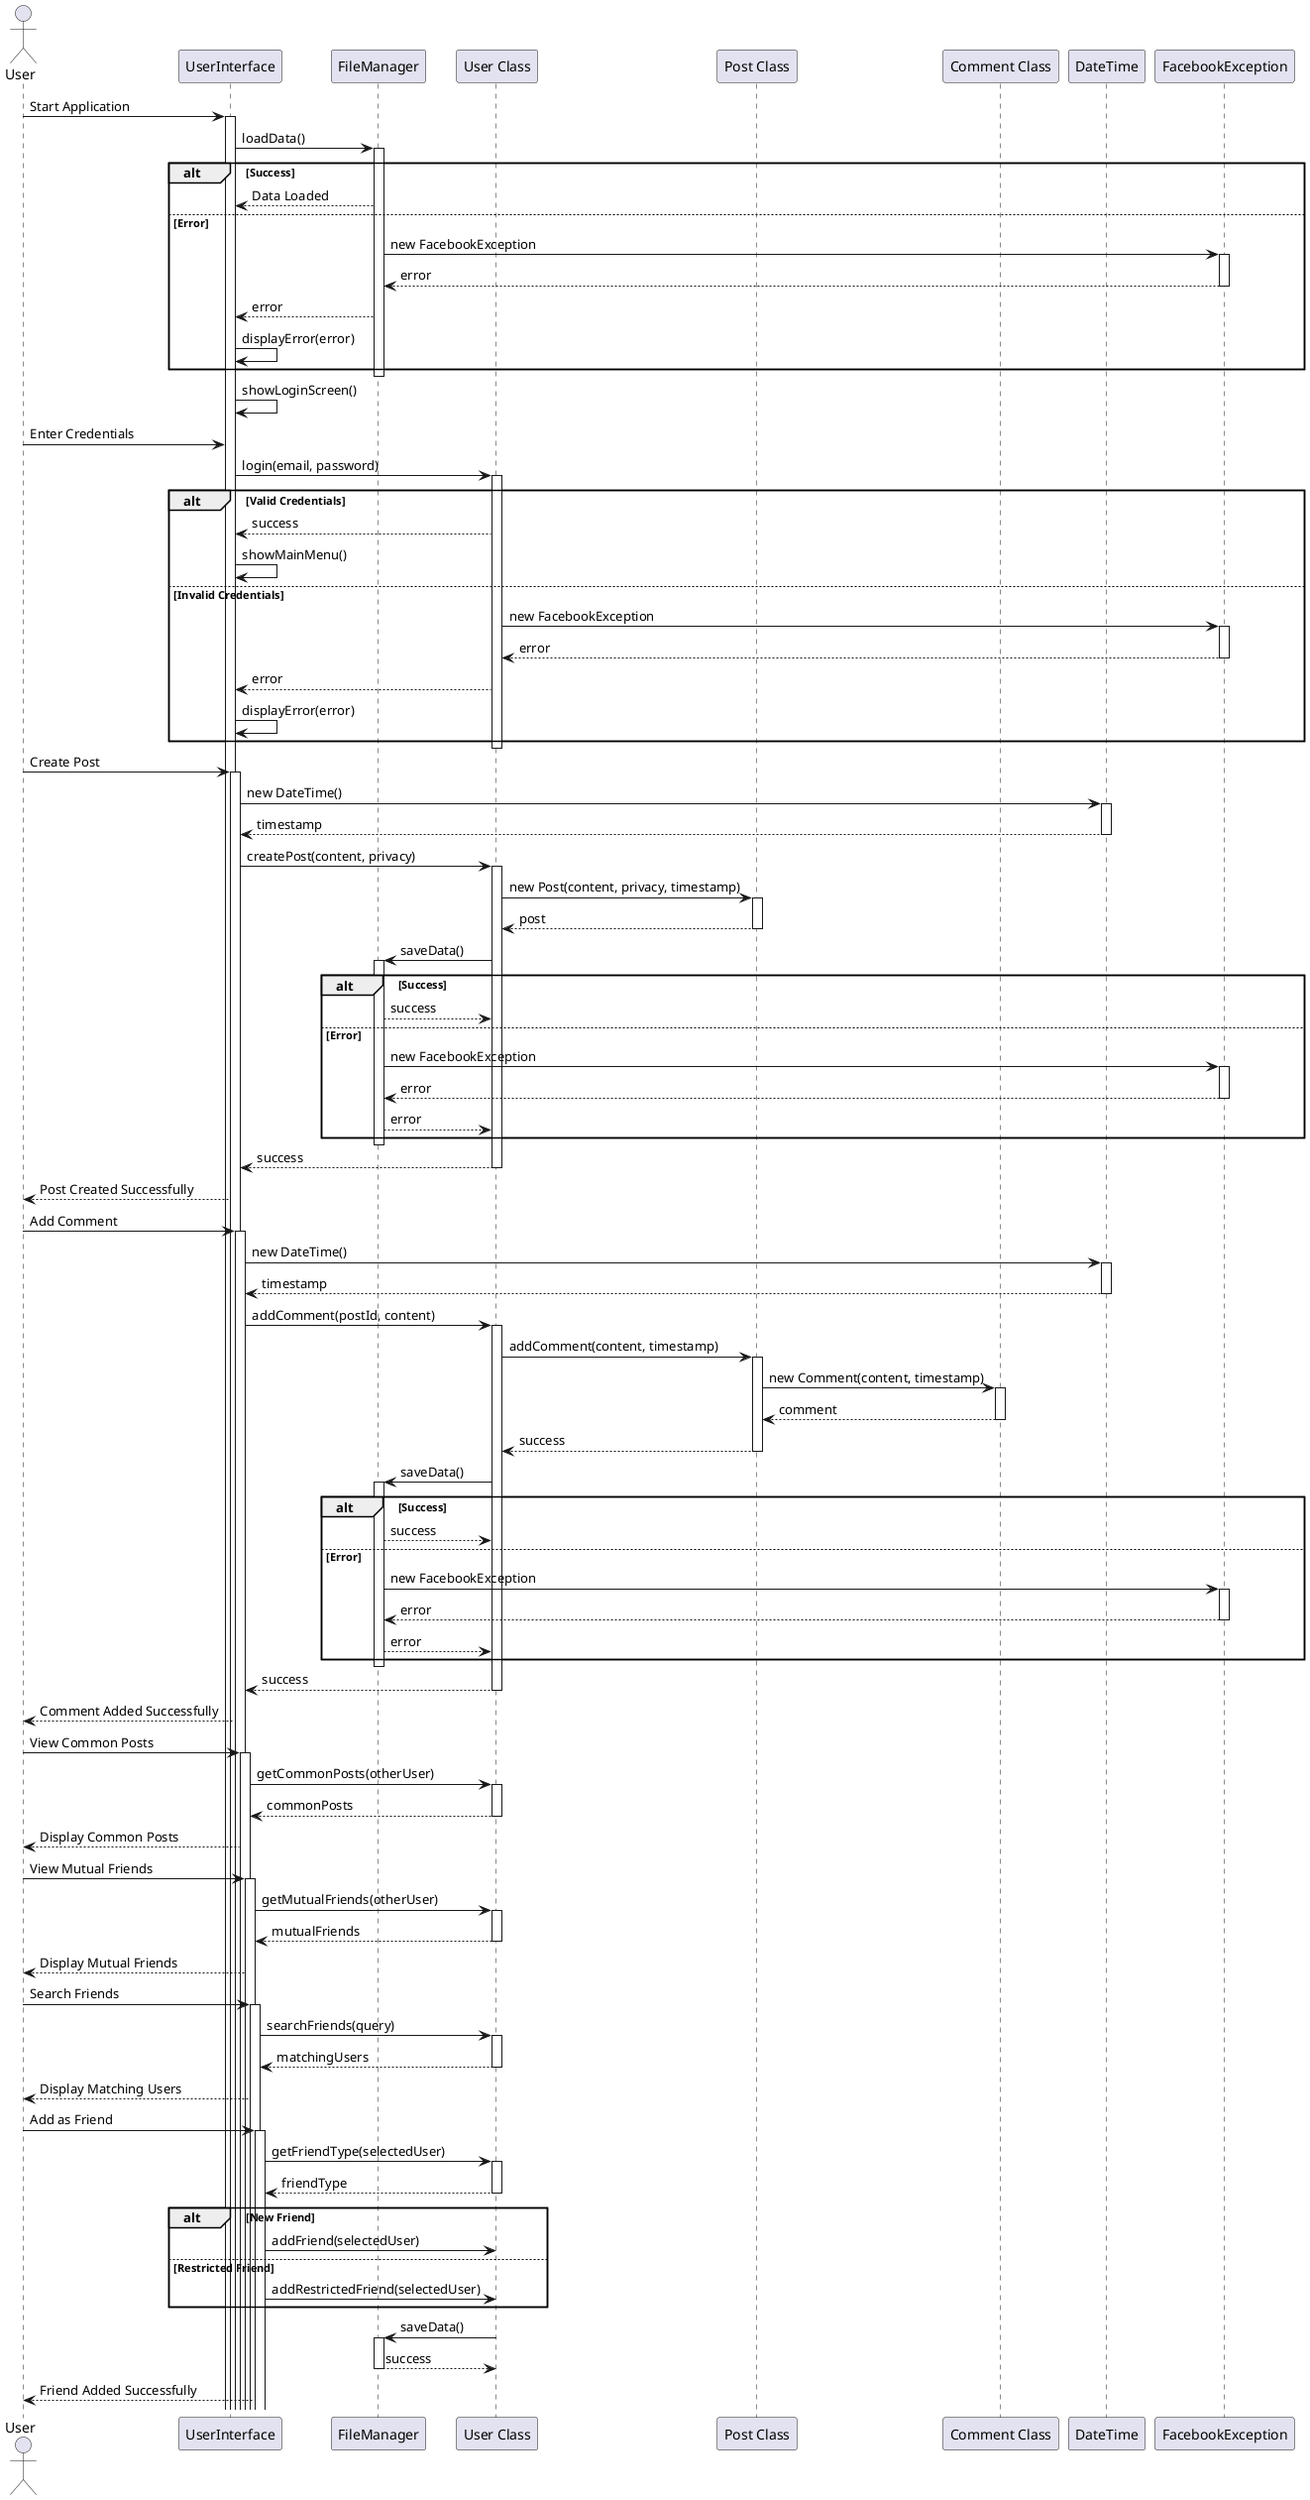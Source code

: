 @startuml Facebook Management System - Sequence

actor User
participant "UserInterface" as UI
participant "FileManager" as FM
participant "User Class" as UC
participant "Post Class" as PC
participant "Comment Class" as CC
participant "DateTime" as DT
participant "FacebookException" as EX

' Login Sequence
User -> UI: Start Application
activate UI

UI -> FM: loadData()
activate FM
alt Success
    FM --> UI: Data Loaded
else Error
    FM -> EX: new FacebookException
    activate EX
    EX --> FM: error
    deactivate EX
    FM --> UI: error
    UI -> UI: displayError(error)
end
deactivate FM

UI -> UI: showLoginScreen()
User -> UI: Enter Credentials

UI -> UC: login(email, password)
activate UC
alt Valid Credentials
    UC --> UI: success
    UI -> UI: showMainMenu()
else Invalid Credentials
    UC -> EX: new FacebookException
    activate EX
    EX --> UC: error
    deactivate EX
    UC --> UI: error
    UI -> UI: displayError(error)
end
deactivate UC

' Post Creation Sequence
User -> UI: Create Post
activate UI

UI -> DT: new DateTime()
activate DT
DT --> UI: timestamp
deactivate DT

UI -> UC: createPost(content, privacy)
activate UC

UC -> PC: new Post(content, privacy, timestamp)
activate PC
PC --> UC: post
deactivate PC

UC -> FM: saveData()
activate FM
alt Success
    FM --> UC: success
else Error
    FM -> EX: new FacebookException
    activate EX
    EX --> FM: error
    deactivate EX
    FM --> UC: error
end
deactivate FM

UC --> UI: success
deactivate UC

UI --> User: Post Created Successfully

' Comment Sequence
User -> UI: Add Comment
activate UI

UI -> DT: new DateTime()
activate DT
DT --> UI: timestamp
deactivate DT

UI -> UC: addComment(postId, content)
activate UC

UC -> PC: addComment(content, timestamp)
activate PC

PC -> CC: new Comment(content, timestamp)
activate CC
CC --> PC: comment
deactivate CC

PC --> UC: success
deactivate PC

UC -> FM: saveData()
activate FM
alt Success
    FM --> UC: success
else Error
    FM -> EX: new FacebookException
    activate EX
    EX --> FM: error
    deactivate EX
    FM --> UC: error
end
deactivate FM

UC --> UI: success
deactivate UC

UI --> User: Comment Added Successfully

' Common Posts and Mutual Friends Sequence
User -> UI: View Common Posts
activate UI

UI -> UC: getCommonPosts(otherUser)
activate UC
UC --> UI: commonPosts
deactivate UC

UI --> User: Display Common Posts

User -> UI: View Mutual Friends
activate UI

UI -> UC: getMutualFriends(otherUser)
activate UC
UC --> UI: mutualFriends
deactivate UC

UI --> User: Display Mutual Friends

' Friend Search Sequence
User -> UI: Search Friends
activate UI

UI -> UC: searchFriends(query)
activate UC
UC --> UI: matchingUsers
deactivate UC

UI --> User: Display Matching Users

User -> UI: Add as Friend
activate UI

UI -> UC: getFriendType(selectedUser)
activate UC
UC --> UI: friendType
deactivate UC

alt New Friend
    UI -> UC: addFriend(selectedUser)
else Restricted Friend
    UI -> UC: addRestrictedFriend(selectedUser)
end

UC -> FM: saveData()
activate FM
FM --> UC: success
deactivate FM

UI --> User: Friend Added Successfully

@enduml
